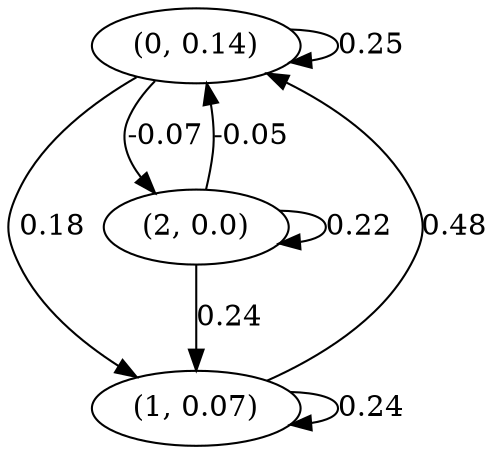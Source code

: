 digraph {
    0 [ label = "(0, 0.14)" ]
    1 [ label = "(1, 0.07)" ]
    2 [ label = "(2, 0.0)" ]
    0 -> 0 [ label = "0.25" ]
    1 -> 1 [ label = "0.24" ]
    2 -> 2 [ label = "0.22" ]
    1 -> 0 [ label = "0.48" ]
    2 -> 0 [ label = "-0.05" ]
    0 -> 1 [ label = "0.18" ]
    2 -> 1 [ label = "0.24" ]
    0 -> 2 [ label = "-0.07" ]
}

